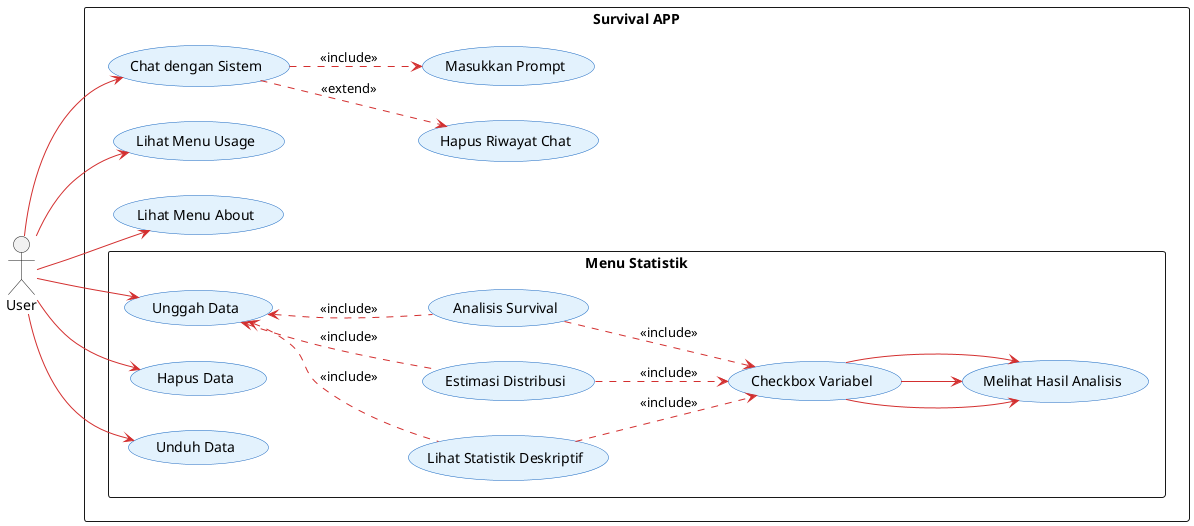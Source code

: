 @startuml AplikasiChatAnalisis

left to right direction
skinparam usecase {
  BackgroundColor #E3F2FD 
  BorderColor #1565C0      
  ArrowColor #D32F2F       
}

skinparam usecasePadding 15
actor User as user

rectangle "Survival APP" {

  usecase "Chat dengan Sistem" as chat
  usecase "Masukkan Prompt" as input
  usecase "Hapus Riwayat Chat" as delete

  rectangle "Menu Statistik" {
    usecase "Unggah Data" as upload
    usecase "Hapus Data" as clear
    usecase "Unduh Data" as download

    usecase "Lihat Statistik Deskriptif" as stats
    usecase "Estimasi Distribusi" as distribution
    usecase "Analisis Survival" as survival

    usecase "Checkbox Variabel" as pilih
    usecase "Melihat Hasil Analisis" as hasil
  }

  usecase "Lihat Menu Usage" as usage
  usecase "Lihat Menu About" as about

  ' Chat
  user --> chat
  chat ..> input : <<include>>
  chat ..> delete : <<extend>>

  ' Statistik
  user --> upload
  user --> clear
  user --> download

  upload <.. stats : <<include>>
  stats ..> pilih : <<include>>
  pilih --> hasil

  upload <.. distribution : <<include>>
  distribution ..> pilih : <<include>>
  pilih --> hasil

  upload <.. survival : <<include>>
  survival ..> pilih : <<include>>
  pilih --> hasil

  ' Menu lainnya
  user --> usage
  user --> about
}

@enduml
